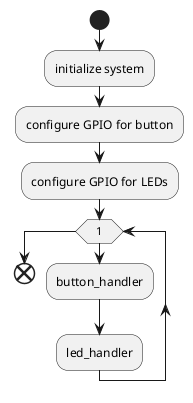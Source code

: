 @startuml

start
:initialize system;
:configure GPIO for button;
:configure GPIO for LEDs;

while (1)
  :button_handler;
  :led_handler;
endwhile

end

@enduml